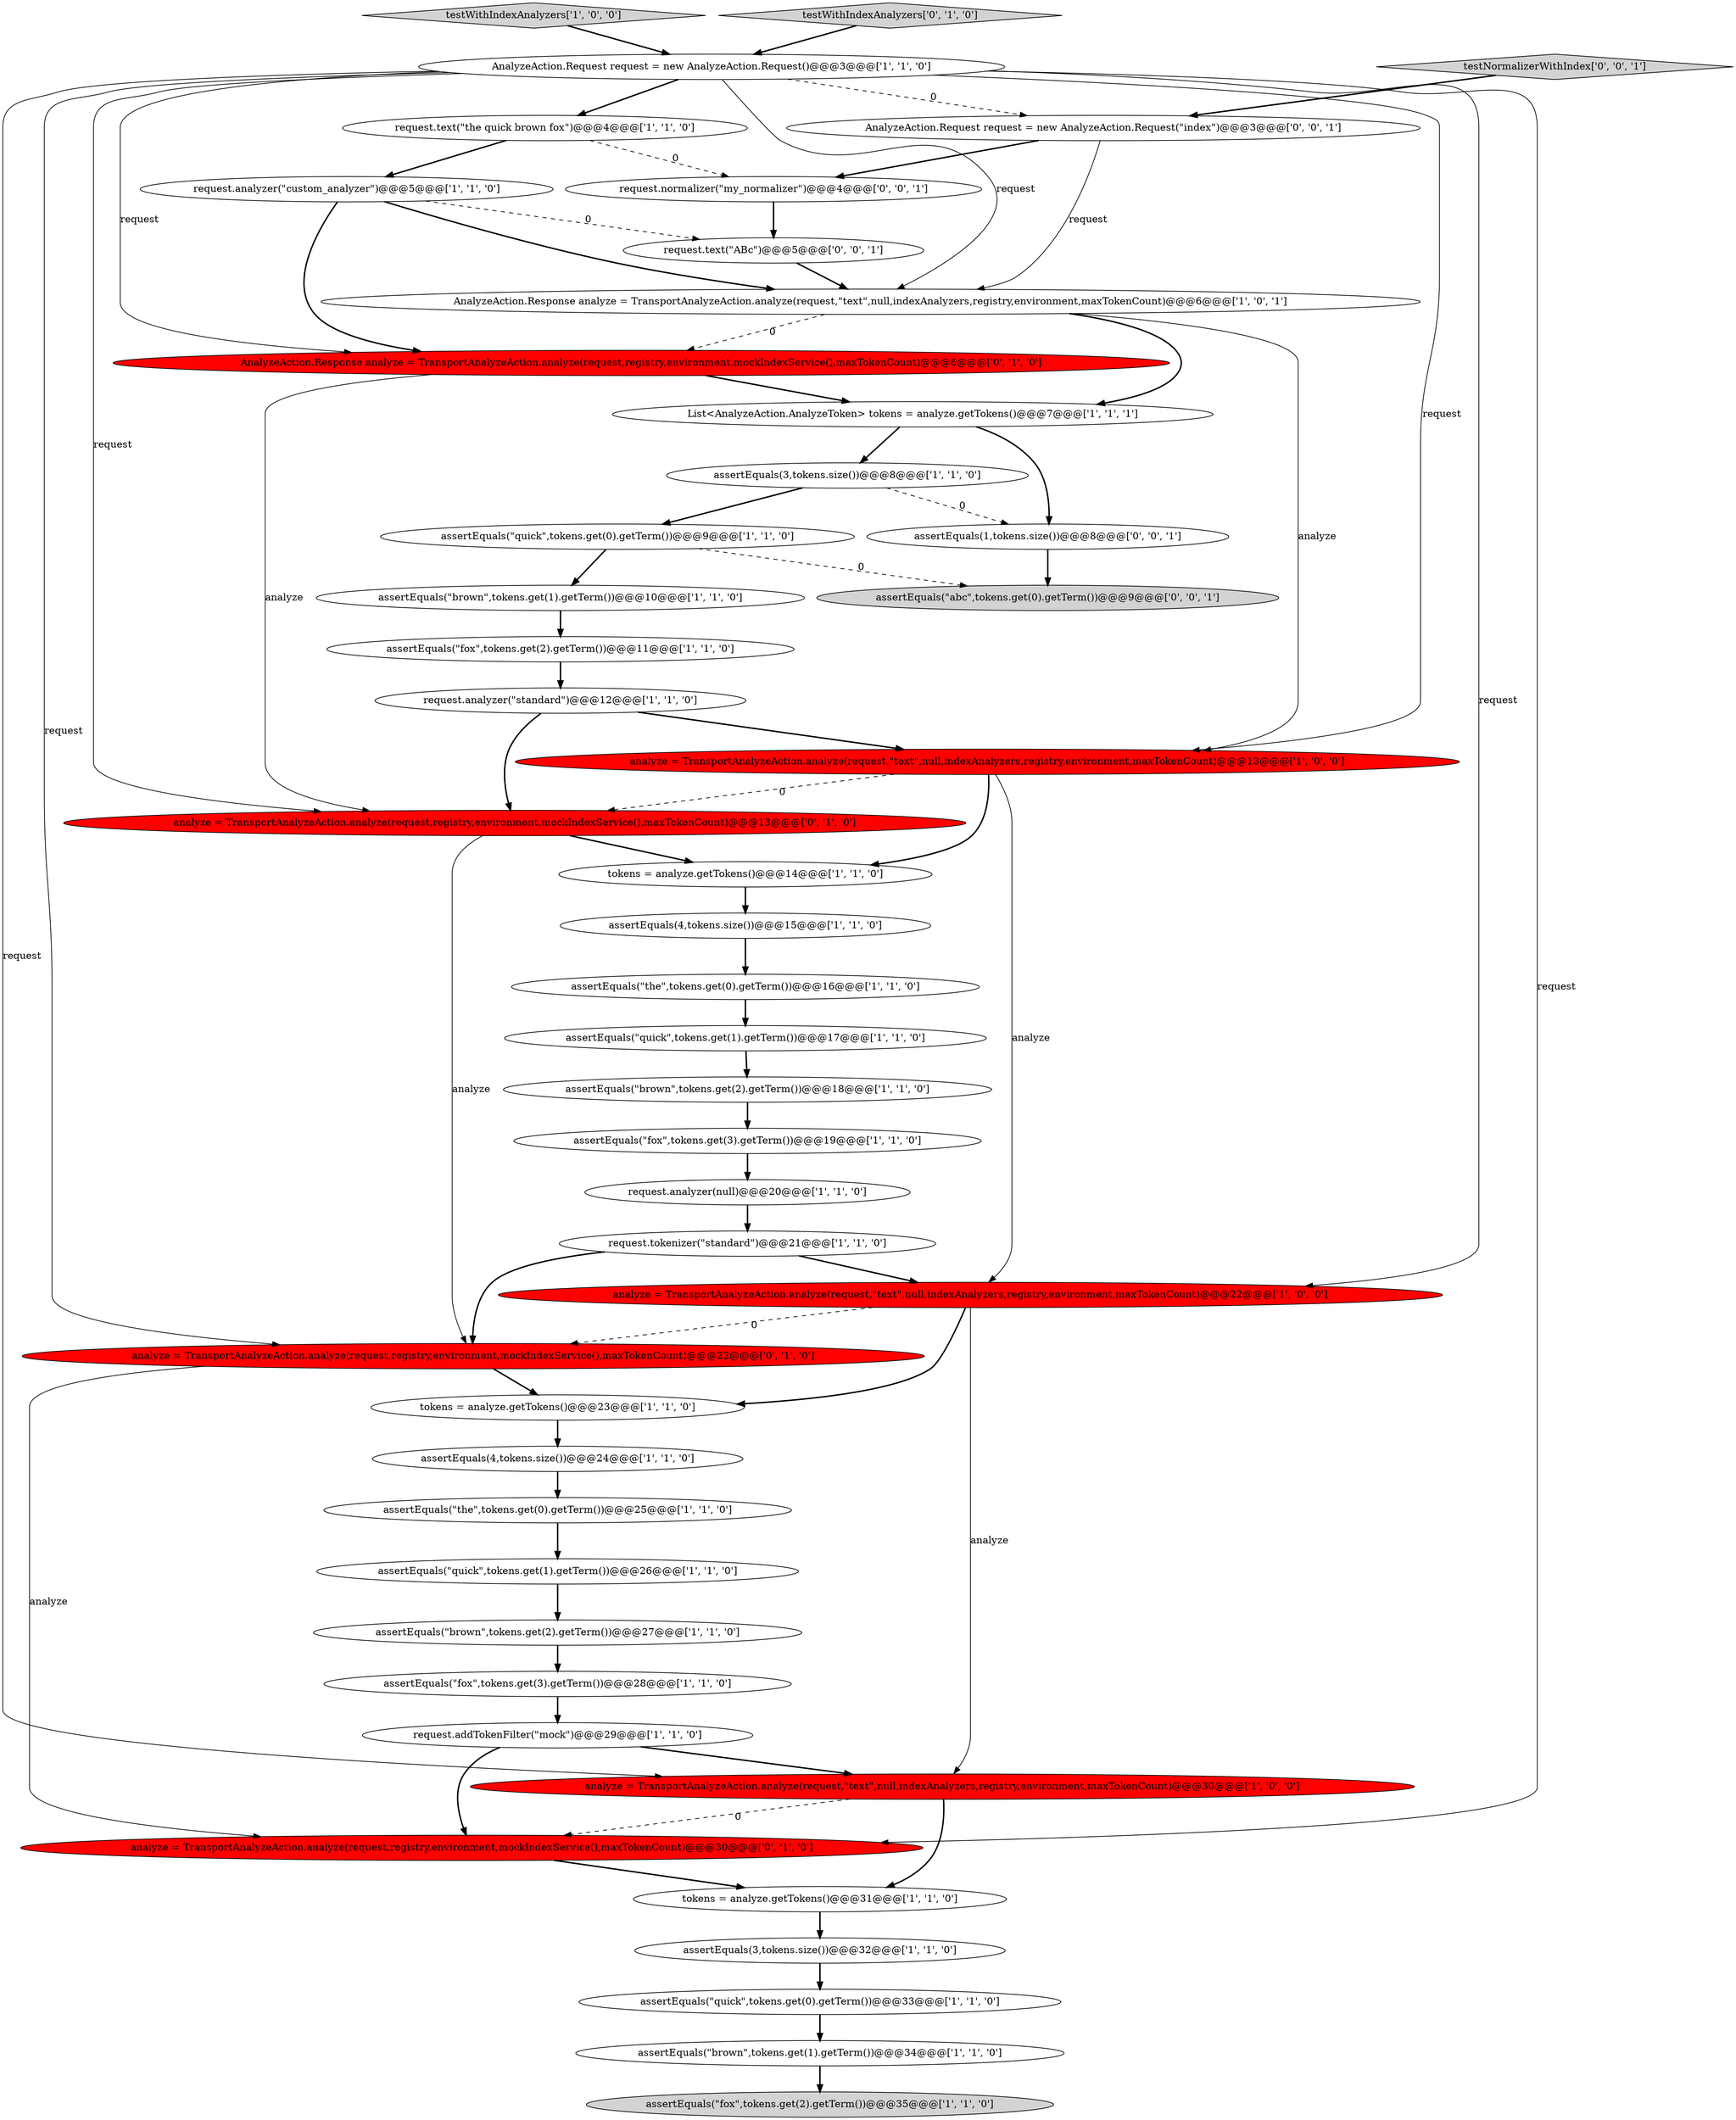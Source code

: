 digraph {
28 [style = filled, label = "assertEquals(\"brown\",tokens.get(1).getTerm())@@@10@@@['1', '1', '0']", fillcolor = white, shape = ellipse image = "AAA0AAABBB1BBB"];
20 [style = filled, label = "tokens = analyze.getTokens()@@@14@@@['1', '1', '0']", fillcolor = white, shape = ellipse image = "AAA0AAABBB1BBB"];
3 [style = filled, label = "assertEquals(\"the\",tokens.get(0).getTerm())@@@25@@@['1', '1', '0']", fillcolor = white, shape = ellipse image = "AAA0AAABBB1BBB"];
12 [style = filled, label = "request.addTokenFilter(\"mock\")@@@29@@@['1', '1', '0']", fillcolor = white, shape = ellipse image = "AAA0AAABBB1BBB"];
10 [style = filled, label = "assertEquals(\"fox\",tokens.get(3).getTerm())@@@28@@@['1', '1', '0']", fillcolor = white, shape = ellipse image = "AAA0AAABBB1BBB"];
6 [style = filled, label = "assertEquals(\"brown\",tokens.get(2).getTerm())@@@18@@@['1', '1', '0']", fillcolor = white, shape = ellipse image = "AAA0AAABBB1BBB"];
29 [style = filled, label = "assertEquals(3,tokens.size())@@@8@@@['1', '1', '0']", fillcolor = white, shape = ellipse image = "AAA0AAABBB1BBB"];
22 [style = filled, label = "tokens = analyze.getTokens()@@@31@@@['1', '1', '0']", fillcolor = white, shape = ellipse image = "AAA0AAABBB1BBB"];
32 [style = filled, label = "request.text(\"the quick brown fox\")@@@4@@@['1', '1', '0']", fillcolor = white, shape = ellipse image = "AAA0AAABBB1BBB"];
17 [style = filled, label = "assertEquals(\"the\",tokens.get(0).getTerm())@@@16@@@['1', '1', '0']", fillcolor = white, shape = ellipse image = "AAA0AAABBB1BBB"];
19 [style = filled, label = "assertEquals(\"brown\",tokens.get(2).getTerm())@@@27@@@['1', '1', '0']", fillcolor = white, shape = ellipse image = "AAA0AAABBB1BBB"];
33 [style = filled, label = "AnalyzeAction.Request request = new AnalyzeAction.Request()@@@3@@@['1', '1', '0']", fillcolor = white, shape = ellipse image = "AAA0AAABBB1BBB"];
44 [style = filled, label = "assertEquals(\"abc\",tokens.get(0).getTerm())@@@9@@@['0', '0', '1']", fillcolor = lightgray, shape = ellipse image = "AAA0AAABBB3BBB"];
2 [style = filled, label = "assertEquals(\"fox\",tokens.get(3).getTerm())@@@19@@@['1', '1', '0']", fillcolor = white, shape = ellipse image = "AAA0AAABBB1BBB"];
5 [style = filled, label = "assertEquals(\"brown\",tokens.get(1).getTerm())@@@34@@@['1', '1', '0']", fillcolor = white, shape = ellipse image = "AAA0AAABBB1BBB"];
37 [style = filled, label = "AnalyzeAction.Response analyze = TransportAnalyzeAction.analyze(request,registry,environment,mockIndexService(),maxTokenCount)@@@6@@@['0', '1', '0']", fillcolor = red, shape = ellipse image = "AAA1AAABBB2BBB"];
41 [style = filled, label = "AnalyzeAction.Request request = new AnalyzeAction.Request(\"index\")@@@3@@@['0', '0', '1']", fillcolor = white, shape = ellipse image = "AAA0AAABBB3BBB"];
35 [style = filled, label = "analyze = TransportAnalyzeAction.analyze(request,registry,environment,mockIndexService(),maxTokenCount)@@@22@@@['0', '1', '0']", fillcolor = red, shape = ellipse image = "AAA1AAABBB2BBB"];
7 [style = filled, label = "testWithIndexAnalyzers['1', '0', '0']", fillcolor = lightgray, shape = diamond image = "AAA0AAABBB1BBB"];
40 [style = filled, label = "testNormalizerWithIndex['0', '0', '1']", fillcolor = lightgray, shape = diamond image = "AAA0AAABBB3BBB"];
0 [style = filled, label = "request.analyzer(\"custom_analyzer\")@@@5@@@['1', '1', '0']", fillcolor = white, shape = ellipse image = "AAA0AAABBB1BBB"];
13 [style = filled, label = "assertEquals(\"fox\",tokens.get(2).getTerm())@@@35@@@['1', '1', '0']", fillcolor = lightgray, shape = ellipse image = "AAA0AAABBB1BBB"];
38 [style = filled, label = "analyze = TransportAnalyzeAction.analyze(request,registry,environment,mockIndexService(),maxTokenCount)@@@30@@@['0', '1', '0']", fillcolor = red, shape = ellipse image = "AAA1AAABBB2BBB"];
9 [style = filled, label = "assertEquals(4,tokens.size())@@@24@@@['1', '1', '0']", fillcolor = white, shape = ellipse image = "AAA0AAABBB1BBB"];
43 [style = filled, label = "assertEquals(1,tokens.size())@@@8@@@['0', '0', '1']", fillcolor = white, shape = ellipse image = "AAA0AAABBB3BBB"];
25 [style = filled, label = "assertEquals(\"quick\",tokens.get(0).getTerm())@@@33@@@['1', '1', '0']", fillcolor = white, shape = ellipse image = "AAA0AAABBB1BBB"];
27 [style = filled, label = "assertEquals(3,tokens.size())@@@32@@@['1', '1', '0']", fillcolor = white, shape = ellipse image = "AAA0AAABBB1BBB"];
34 [style = filled, label = "testWithIndexAnalyzers['0', '1', '0']", fillcolor = lightgray, shape = diamond image = "AAA0AAABBB2BBB"];
42 [style = filled, label = "request.normalizer(\"my_normalizer\")@@@4@@@['0', '0', '1']", fillcolor = white, shape = ellipse image = "AAA0AAABBB3BBB"];
26 [style = filled, label = "assertEquals(\"quick\",tokens.get(0).getTerm())@@@9@@@['1', '1', '0']", fillcolor = white, shape = ellipse image = "AAA0AAABBB1BBB"];
8 [style = filled, label = "request.tokenizer(\"standard\")@@@21@@@['1', '1', '0']", fillcolor = white, shape = ellipse image = "AAA0AAABBB1BBB"];
11 [style = filled, label = "assertEquals(\"quick\",tokens.get(1).getTerm())@@@26@@@['1', '1', '0']", fillcolor = white, shape = ellipse image = "AAA0AAABBB1BBB"];
14 [style = filled, label = "assertEquals(4,tokens.size())@@@15@@@['1', '1', '0']", fillcolor = white, shape = ellipse image = "AAA0AAABBB1BBB"];
23 [style = filled, label = "tokens = analyze.getTokens()@@@23@@@['1', '1', '0']", fillcolor = white, shape = ellipse image = "AAA0AAABBB1BBB"];
24 [style = filled, label = "assertEquals(\"fox\",tokens.get(2).getTerm())@@@11@@@['1', '1', '0']", fillcolor = white, shape = ellipse image = "AAA0AAABBB1BBB"];
36 [style = filled, label = "analyze = TransportAnalyzeAction.analyze(request,registry,environment,mockIndexService(),maxTokenCount)@@@13@@@['0', '1', '0']", fillcolor = red, shape = ellipse image = "AAA1AAABBB2BBB"];
39 [style = filled, label = "request.text(\"ABc\")@@@5@@@['0', '0', '1']", fillcolor = white, shape = ellipse image = "AAA0AAABBB3BBB"];
21 [style = filled, label = "analyze = TransportAnalyzeAction.analyze(request,\"text\",null,indexAnalyzers,registry,environment,maxTokenCount)@@@22@@@['1', '0', '0']", fillcolor = red, shape = ellipse image = "AAA1AAABBB1BBB"];
30 [style = filled, label = "List<AnalyzeAction.AnalyzeToken> tokens = analyze.getTokens()@@@7@@@['1', '1', '1']", fillcolor = white, shape = ellipse image = "AAA0AAABBB1BBB"];
1 [style = filled, label = "assertEquals(\"quick\",tokens.get(1).getTerm())@@@17@@@['1', '1', '0']", fillcolor = white, shape = ellipse image = "AAA0AAABBB1BBB"];
16 [style = filled, label = "request.analyzer(null)@@@20@@@['1', '1', '0']", fillcolor = white, shape = ellipse image = "AAA0AAABBB1BBB"];
31 [style = filled, label = "analyze = TransportAnalyzeAction.analyze(request,\"text\",null,indexAnalyzers,registry,environment,maxTokenCount)@@@30@@@['1', '0', '0']", fillcolor = red, shape = ellipse image = "AAA1AAABBB1BBB"];
18 [style = filled, label = "analyze = TransportAnalyzeAction.analyze(request,\"text\",null,indexAnalyzers,registry,environment,maxTokenCount)@@@13@@@['1', '0', '0']", fillcolor = red, shape = ellipse image = "AAA1AAABBB1BBB"];
15 [style = filled, label = "AnalyzeAction.Response analyze = TransportAnalyzeAction.analyze(request,\"text\",null,indexAnalyzers,registry,environment,maxTokenCount)@@@6@@@['1', '0', '1']", fillcolor = white, shape = ellipse image = "AAA0AAABBB1BBB"];
4 [style = filled, label = "request.analyzer(\"standard\")@@@12@@@['1', '1', '0']", fillcolor = white, shape = ellipse image = "AAA0AAABBB1BBB"];
39->15 [style = bold, label=""];
31->22 [style = bold, label=""];
17->1 [style = bold, label=""];
0->37 [style = bold, label=""];
16->8 [style = bold, label=""];
15->18 [style = solid, label="analyze"];
30->43 [style = bold, label=""];
15->37 [style = dashed, label="0"];
37->30 [style = bold, label=""];
18->21 [style = solid, label="analyze"];
32->0 [style = bold, label=""];
34->33 [style = bold, label=""];
42->39 [style = bold, label=""];
3->11 [style = bold, label=""];
37->36 [style = solid, label="analyze"];
21->31 [style = solid, label="analyze"];
33->36 [style = solid, label="request"];
14->17 [style = bold, label=""];
19->10 [style = bold, label=""];
4->18 [style = bold, label=""];
20->14 [style = bold, label=""];
33->21 [style = solid, label="request"];
15->30 [style = bold, label=""];
0->39 [style = dashed, label="0"];
29->43 [style = dashed, label="0"];
11->19 [style = bold, label=""];
26->44 [style = dashed, label="0"];
33->41 [style = dashed, label="0"];
33->37 [style = solid, label="request"];
8->35 [style = bold, label=""];
30->29 [style = bold, label=""];
0->15 [style = bold, label=""];
36->20 [style = bold, label=""];
33->31 [style = solid, label="request"];
29->26 [style = bold, label=""];
6->2 [style = bold, label=""];
7->33 [style = bold, label=""];
18->20 [style = bold, label=""];
35->23 [style = bold, label=""];
31->38 [style = dashed, label="0"];
24->4 [style = bold, label=""];
1->6 [style = bold, label=""];
12->38 [style = bold, label=""];
22->27 [style = bold, label=""];
10->12 [style = bold, label=""];
18->36 [style = dashed, label="0"];
5->13 [style = bold, label=""];
41->15 [style = solid, label="request"];
32->42 [style = dashed, label="0"];
40->41 [style = bold, label=""];
35->38 [style = solid, label="analyze"];
33->38 [style = solid, label="request"];
33->35 [style = solid, label="request"];
28->24 [style = bold, label=""];
8->21 [style = bold, label=""];
9->3 [style = bold, label=""];
33->32 [style = bold, label=""];
25->5 [style = bold, label=""];
4->36 [style = bold, label=""];
26->28 [style = bold, label=""];
33->18 [style = solid, label="request"];
21->35 [style = dashed, label="0"];
38->22 [style = bold, label=""];
23->9 [style = bold, label=""];
43->44 [style = bold, label=""];
33->15 [style = solid, label="request"];
27->25 [style = bold, label=""];
41->42 [style = bold, label=""];
12->31 [style = bold, label=""];
36->35 [style = solid, label="analyze"];
21->23 [style = bold, label=""];
2->16 [style = bold, label=""];
}
